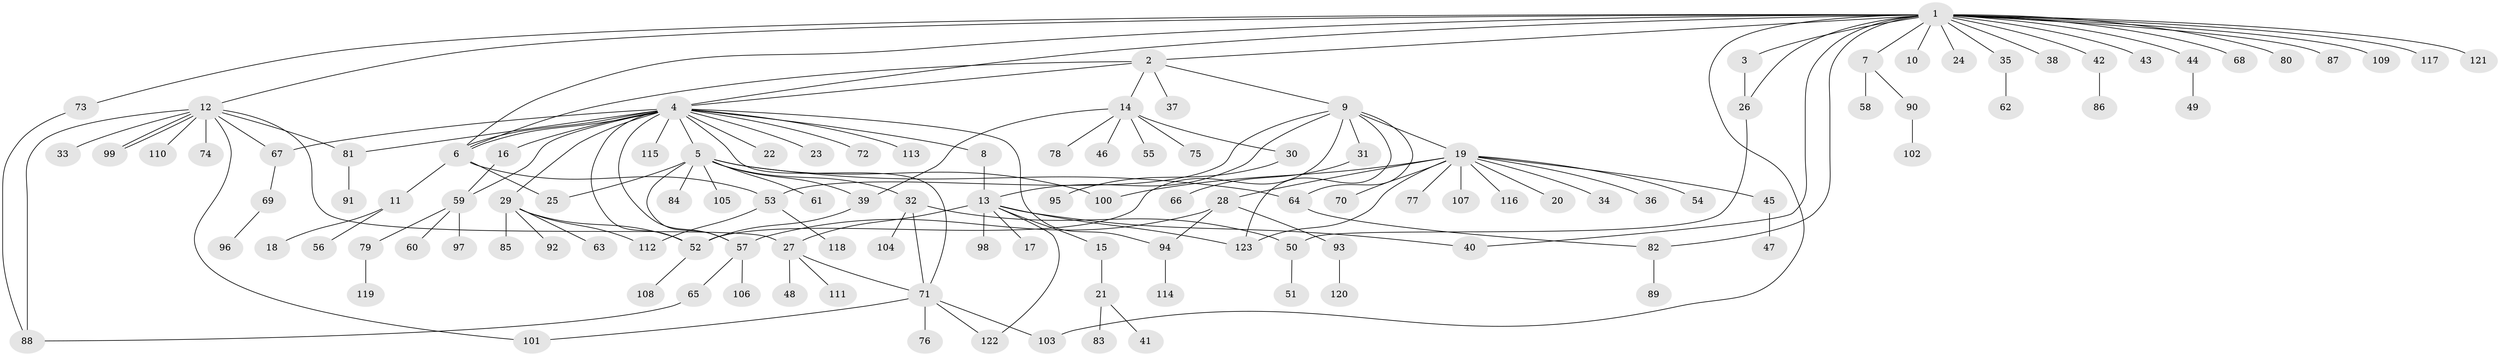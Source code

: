 // coarse degree distribution, {22: 0.010526315789473684, 5: 0.021052631578947368, 2: 0.16842105263157894, 19: 0.010526315789473684, 9: 0.021052631578947368, 8: 0.010526315789473684, 3: 0.09473684210526316, 10: 0.021052631578947368, 1: 0.5684210526315789, 6: 0.021052631578947368, 13: 0.010526315789473684, 4: 0.031578947368421054, 7: 0.010526315789473684}
// Generated by graph-tools (version 1.1) at 2025/41/03/06/25 10:41:50]
// undirected, 123 vertices, 157 edges
graph export_dot {
graph [start="1"]
  node [color=gray90,style=filled];
  1;
  2;
  3;
  4;
  5;
  6;
  7;
  8;
  9;
  10;
  11;
  12;
  13;
  14;
  15;
  16;
  17;
  18;
  19;
  20;
  21;
  22;
  23;
  24;
  25;
  26;
  27;
  28;
  29;
  30;
  31;
  32;
  33;
  34;
  35;
  36;
  37;
  38;
  39;
  40;
  41;
  42;
  43;
  44;
  45;
  46;
  47;
  48;
  49;
  50;
  51;
  52;
  53;
  54;
  55;
  56;
  57;
  58;
  59;
  60;
  61;
  62;
  63;
  64;
  65;
  66;
  67;
  68;
  69;
  70;
  71;
  72;
  73;
  74;
  75;
  76;
  77;
  78;
  79;
  80;
  81;
  82;
  83;
  84;
  85;
  86;
  87;
  88;
  89;
  90;
  91;
  92;
  93;
  94;
  95;
  96;
  97;
  98;
  99;
  100;
  101;
  102;
  103;
  104;
  105;
  106;
  107;
  108;
  109;
  110;
  111;
  112;
  113;
  114;
  115;
  116;
  117;
  118;
  119;
  120;
  121;
  122;
  123;
  1 -- 2;
  1 -- 3;
  1 -- 4;
  1 -- 6;
  1 -- 7;
  1 -- 10;
  1 -- 12;
  1 -- 24;
  1 -- 26;
  1 -- 35;
  1 -- 38;
  1 -- 40;
  1 -- 42;
  1 -- 43;
  1 -- 44;
  1 -- 68;
  1 -- 73;
  1 -- 80;
  1 -- 82;
  1 -- 87;
  1 -- 103;
  1 -- 109;
  1 -- 117;
  1 -- 121;
  2 -- 4;
  2 -- 6;
  2 -- 9;
  2 -- 14;
  2 -- 37;
  3 -- 26;
  4 -- 5;
  4 -- 6;
  4 -- 6;
  4 -- 8;
  4 -- 16;
  4 -- 22;
  4 -- 23;
  4 -- 29;
  4 -- 52;
  4 -- 57;
  4 -- 59;
  4 -- 67;
  4 -- 71;
  4 -- 72;
  4 -- 81;
  4 -- 94;
  4 -- 113;
  4 -- 115;
  5 -- 25;
  5 -- 32;
  5 -- 39;
  5 -- 57;
  5 -- 61;
  5 -- 64;
  5 -- 84;
  5 -- 100;
  5 -- 105;
  6 -- 11;
  6 -- 25;
  6 -- 53;
  7 -- 58;
  7 -- 90;
  8 -- 13;
  9 -- 13;
  9 -- 19;
  9 -- 31;
  9 -- 52;
  9 -- 53;
  9 -- 64;
  9 -- 123;
  11 -- 18;
  11 -- 56;
  12 -- 27;
  12 -- 33;
  12 -- 67;
  12 -- 74;
  12 -- 81;
  12 -- 88;
  12 -- 99;
  12 -- 99;
  12 -- 101;
  12 -- 110;
  13 -- 15;
  13 -- 17;
  13 -- 27;
  13 -- 40;
  13 -- 98;
  13 -- 122;
  13 -- 123;
  14 -- 30;
  14 -- 39;
  14 -- 46;
  14 -- 55;
  14 -- 75;
  14 -- 78;
  15 -- 21;
  16 -- 59;
  19 -- 20;
  19 -- 28;
  19 -- 34;
  19 -- 36;
  19 -- 45;
  19 -- 54;
  19 -- 70;
  19 -- 77;
  19 -- 100;
  19 -- 107;
  19 -- 116;
  19 -- 123;
  21 -- 41;
  21 -- 83;
  26 -- 50;
  27 -- 48;
  27 -- 71;
  27 -- 111;
  28 -- 57;
  28 -- 93;
  28 -- 94;
  29 -- 52;
  29 -- 63;
  29 -- 85;
  29 -- 92;
  29 -- 112;
  30 -- 95;
  31 -- 66;
  32 -- 50;
  32 -- 71;
  32 -- 104;
  35 -- 62;
  39 -- 52;
  42 -- 86;
  44 -- 49;
  45 -- 47;
  50 -- 51;
  52 -- 108;
  53 -- 112;
  53 -- 118;
  57 -- 65;
  57 -- 106;
  59 -- 60;
  59 -- 79;
  59 -- 97;
  64 -- 82;
  65 -- 88;
  67 -- 69;
  69 -- 96;
  71 -- 76;
  71 -- 101;
  71 -- 103;
  71 -- 122;
  73 -- 88;
  79 -- 119;
  81 -- 91;
  82 -- 89;
  90 -- 102;
  93 -- 120;
  94 -- 114;
}
